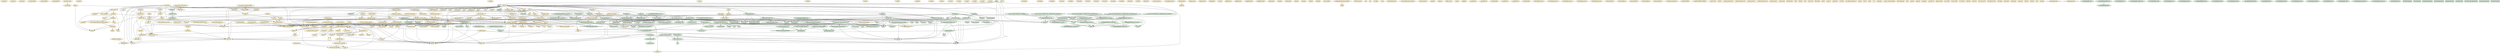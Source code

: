 digraph {
"__bswap_16" [type=functions, language=source, fillcolor="#FFF2CC", style=filled, shape=ellipse];
"__bswap_32" [type=functions, language=source, fillcolor="#FFF2CC", style=filled, shape=ellipse];
"__bswap_64" [type=functions, language=source, fillcolor="#FFF2CC", style=filled, shape=ellipse];
"__uint16_identity" [type=functions, language=source, fillcolor="#FFF2CC", style=filled, shape=ellipse];
"__uint32_identity" [type=functions, language=source, fillcolor="#FFF2CC", style=filled, shape=ellipse];
"__uint64_identity" [type=functions, language=source, fillcolor="#FFF2CC", style=filled, shape=ellipse];
"__gl_setmode" [type=functions, language=source, fillcolor="#FFF2CC", style=filled, shape=ellipse];
"set_binary_mode" [type=functions, language=source, fillcolor="#FFF2CC", style=filled, shape=ellipse];
"c_isalnum" [type=functions, language=source, fillcolor="#FFF2CC", style=filled, shape=ellipse];
"c_isalpha" [type=functions, language=source, fillcolor="#FFF2CC", style=filled, shape=ellipse];
"c_isascii" [type=functions, language=source, fillcolor="#FFF2CC", style=filled, shape=ellipse];
"c_isblank" [type=functions, language=source, fillcolor="#FFF2CC", style=filled, shape=ellipse];
"c_iscntrl" [type=functions, language=source, fillcolor="#FFF2CC", style=filled, shape=ellipse];
"c_isdigit" [type=functions, language=source, fillcolor="#FFF2CC", style=filled, shape=ellipse];
"c_isgraph" [type=functions, language=source, fillcolor="#FFF2CC", style=filled, shape=ellipse];
"c_islower" [type=functions, language=source, fillcolor="#FFF2CC", style=filled, shape=ellipse];
"c_isprint" [type=functions, language=source, fillcolor="#FFF2CC", style=filled, shape=ellipse];
"c_ispunct" [type=functions, language=source, fillcolor="#FFF2CC", style=filled, shape=ellipse];
"c_isspace" [type=functions, language=source, fillcolor="#FFF2CC", style=filled, shape=ellipse];
"c_isupper" [type=functions, language=source, fillcolor="#FFF2CC", style=filled, shape=ellipse];
"c_isxdigit" [type=functions, language=source, fillcolor="#FFF2CC", style=filled, shape=ellipse];
"c_toupper" [type=functions, language=source, fillcolor="#FFF2CC", style=filled, shape=ellipse];
"c_tolower" [type=functions, language=source, fillcolor="#FFF2CC", style=filled, shape=ellipse];
"mbszero" [type=functions, language=source, fillcolor="#FFF2CC", style=filled, shape=ellipse];
"btoc32" [type=functions, language=source, fillcolor="#FFF2CC", style=filled, shape=ellipse];
"c32isalnum" [type=functions, language=source, fillcolor="#FFF2CC", style=filled, shape=ellipse];
"c32isalpha" [type=functions, language=source, fillcolor="#FFF2CC", style=filled, shape=ellipse];
"c32isblank" [type=functions, language=source, fillcolor="#FFF2CC", style=filled, shape=ellipse];
"c32iscntrl" [type=functions, language=source, fillcolor="#FFF2CC", style=filled, shape=ellipse];
"c32isdigit" [type=functions, language=source, fillcolor="#FFF2CC", style=filled, shape=ellipse];
"c32isgraph" [type=functions, language=source, fillcolor="#FFF2CC", style=filled, shape=ellipse];
"c32islower" [type=functions, language=source, fillcolor="#FFF2CC", style=filled, shape=ellipse];
"c32ispunct" [type=functions, language=source, fillcolor="#FFF2CC", style=filled, shape=ellipse];
"c32isspace" [type=functions, language=source, fillcolor="#FFF2CC", style=filled, shape=ellipse];
"c32isupper" [type=functions, language=source, fillcolor="#FFF2CC", style=filled, shape=ellipse];
"c32isxdigit" [type=functions, language=source, fillcolor="#FFF2CC", style=filled, shape=ellipse];
"c32tolower" [type=functions, language=source, fillcolor="#FFF2CC", style=filled, shape=ellipse];
"c32width" [type=functions, language=source, fillcolor="#FFF2CC", style=filled, shape=ellipse];
"mbsrtoc32s" [type=functions, language=source, fillcolor="#FFF2CC", style=filled, shape=ellipse];
"c32_get_type_test" [type=functions, language=source, fillcolor="#FFF2CC", style=filled, shape=ellipse];
"c32_apply_type_test" [type=functions, language=source, fillcolor="#FFF2CC", style=filled, shape=ellipse];
"c32isprint" [type=functions, language=source, fillcolor="#FFF2CC", style=filled, shape=ellipse];
"initialize_exit_failure" [type=functions, language=source, fillcolor="#FFF2CC", style=filled, shape=ellipse];
"make_timespec" [type=functions, language=source, fillcolor="#FFF2CC", style=filled, shape=ellipse];
"timespec_cmp" [type=functions, language=source, fillcolor="#FFF2CC", style=filled, shape=ellipse];
"timespec_sign" [type=functions, language=source, fillcolor="#FFF2CC", style=filled, shape=ellipse];
"timespectod" [type=functions, language=source, fillcolor="#FFF2CC", style=filled, shape=ellipse];
"to_uchar" [type=functions, language=source, fillcolor="#FFF2CC", style=filled, shape=ellipse];
"pgettext_aux" [type=functions, language=source, fillcolor="#FFF2CC", style=filled, shape=ellipse];
"npgettext_aux" [type=functions, language=source, fillcolor="#FFF2CC", style=filled, shape=ellipse];
"dcpgettext_expr" [type=functions, language=source, fillcolor="#FFF2CC", style=filled, shape=ellipse];
"dcnpgettext_expr" [type=functions, language=source, fillcolor="#FFF2CC", style=filled, shape=ellipse];
"select_plural" [type=functions, language=source, fillcolor="#FFF2CC", style=filled, shape=ellipse];
"xnrealloc" [type=functions, language=source, fillcolor="#FFF2CC", style=filled, shape=ellipse];
"psame_inode" [type=functions, language=source, fillcolor="#FFF2CC", style=filled, shape=ellipse];
"chownat" [type=functions, language=source, fillcolor="#FFF2CC", style=filled, shape=ellipse];
"lchownat" [type=functions, language=source, fillcolor="#FFF2CC", style=filled, shape=ellipse];
"chmodat" [type=functions, language=source, fillcolor="#FFF2CC", style=filled, shape=ellipse];
"lchmodat" [type=functions, language=source, fillcolor="#FFF2CC", style=filled, shape=ellipse];
"dot_or_dotdot" [type=functions, language=source, fillcolor="#FFF2CC", style=filled, shape=ellipse];
"readdir_ignoring_dot_and_dotdot" [type=functions, language=source, fillcolor="#FFF2CC", style=filled, shape=ellipse];
"directory_status" [type=functions, language=source, fillcolor="#FFF2CC", style=filled, shape=ellipse];
"gcd" [type=functions, language=source, fillcolor="#FFF2CC", style=filled, shape=ellipse];
"lcm" [type=functions, language=source, fillcolor="#FFF2CC", style=filled, shape=ellipse];
"ptr_align" [type=functions, language=source, fillcolor="#FFF2CC", style=filled, shape=ellipse];
"is_nul" [type=functions, language=source, fillcolor="#FFF2CC", style=filled, shape=ellipse];
"emit_stdin_note" [type=functions, language=source, fillcolor="#FFF2CC", style=filled, shape=ellipse];
"emit_mandatory_arg_note" [type=functions, language=source, fillcolor="#FFF2CC", style=filled, shape=ellipse];
"emit_size_note" [type=functions, language=source, fillcolor="#FFF2CC", style=filled, shape=ellipse];
"emit_blocksize_note" [type=functions, language=source, fillcolor="#FFF2CC", style=filled, shape=ellipse];
"emit_update_parameters_note" [type=functions, language=source, fillcolor="#FFF2CC", style=filled, shape=ellipse];
"emit_backup_suffix_note" [type=functions, language=source, fillcolor="#FFF2CC", style=filled, shape=ellipse];
"emit_symlink_recurse_options" [type=functions, language=source, fillcolor="#FFF2CC", style=filled, shape=ellipse];
"emit_exec_status" [type=functions, language=source, fillcolor="#FFF2CC", style=filled, shape=ellipse];
"emit_ancillary_info" [type=functions, language=source, fillcolor="#FFF2CC", style=filled, shape=ellipse];
"timetostr" [type=functions, language=source, fillcolor="#FFF2CC", style=filled, shape=ellipse];
"bad_cast" [type=functions, language=source, fillcolor="#FFF2CC", style=filled, shape=ellipse];
"usable_st_size" [type=functions, language=source, fillcolor="#FFF2CC", style=filled, shape=ellipse];
"write_error" [type=functions, language=source, fillcolor="#FFF2CC", style=filled, shape=ellipse];
"stzncpy" [type=functions, language=source, fillcolor="#FFF2CC", style=filled, shape=ellipse];
"alignfree" [type=functions, language=target, fillcolor="#D5E8D4", style=filled, shape=ellipse];
"alignalloc" [type=functions, language=source, fillcolor="#FFF2CC", style=filled, shape=ellipse];
"__gl_stdbit_clz" [type=functions, language=source, fillcolor="#FFF2CC", style=filled, shape=ellipse];
"__gl_stdbit_clzl" [type=functions, language=source, fillcolor="#FFF2CC", style=filled, shape=ellipse];
"__gl_stdbit_clzll" [type=functions, language=source, fillcolor="#FFF2CC", style=filled, shape=ellipse];
"__gl_stdbit_ctz" [type=functions, language=source, fillcolor="#FFF2CC", style=filled, shape=ellipse];
"__gl_stdbit_ctzl" [type=functions, language=source, fillcolor="#FFF2CC", style=filled, shape=ellipse];
"__gl_stdbit_ctzll" [type=functions, language=source, fillcolor="#FFF2CC", style=filled, shape=ellipse];
"stdc_leading_zeros_ui" [type=functions, language=source, fillcolor="#FFF2CC", style=filled, shape=ellipse];
"stdc_leading_zeros_uc" [type=functions, language=source, fillcolor="#FFF2CC", style=filled, shape=ellipse];
"stdc_leading_zeros_us" [type=functions, language=source, fillcolor="#FFF2CC", style=filled, shape=ellipse];
"stdc_leading_zeros_ul" [type=functions, language=source, fillcolor="#FFF2CC", style=filled, shape=ellipse];
"stdc_leading_zeros_ull" [type=functions, language=source, fillcolor="#FFF2CC", style=filled, shape=ellipse];
"stdc_bit_width_uc" [type=functions, language=source, fillcolor="#FFF2CC", style=filled, shape=ellipse];
"stdc_bit_width_us" [type=functions, language=source, fillcolor="#FFF2CC", style=filled, shape=ellipse];
"stdc_bit_width_ui" [type=functions, language=source, fillcolor="#FFF2CC", style=filled, shape=ellipse];
"stdc_bit_width_ul" [type=functions, language=source, fillcolor="#FFF2CC", style=filled, shape=ellipse];
"stdc_bit_width_ull" [type=functions, language=source, fillcolor="#FFF2CC", style=filled, shape=ellipse];
"xset_binary_mode_error" [type=functions, language=source, fillcolor="#FFF2CC", style=filled, shape=ellipse];
"xset_binary_mode" [type=functions, language=source, fillcolor="#FFF2CC", style=filled, shape=ellipse];
"usage" [type=functions, language=source, fillcolor="#FFF2CC", style=filled, shape=ellipse];
"next_line_num" [type=functions, language=source, fillcolor="#FFF2CC", style=filled, shape=ellipse];
"cat" [type=functions, language=source, fillcolor="#FFF2CC", style=filled, shape=ellipse];
"main_0" [type=functions, language=source, fillcolor="#FFF2CC", style=filled, shape=ellipse];
"close_stream" [type=functions, language=source, fillcolor="#FFF2CC", style=filled, shape=ellipse];
"close_stdout_set_file_name" [type=functions, language=source, fillcolor="#FFF2CC", style=filled, shape=ellipse];
"close_stdout_set_ignore_EPIPE" [type=functions, language=source, fillcolor="#FFF2CC", style=filled, shape=ellipse];
"close_stdout" [type=functions, language=source, fillcolor="#FFF2CC", style=filled, shape=ellipse];
"fadvise" [type=functions, language=source, fillcolor="#FFF2CC", style=filled, shape=ellipse];
"rpl_fclose" [type=functions, language=source, fillcolor="#FFF2CC", style=filled, shape=ellipse];
"rpl_fcntl_DUPFD" [type=functions, language=source, fillcolor="#FFF2CC", style=filled, shape=ellipse];
"rpl_fcntl_DUPFD_CLOEXEC" [type=functions, language=source, fillcolor="#FFF2CC", style=filled, shape=ellipse];
"clear_ungetc_buffer_preserving_position" [type=functions, language=source, fillcolor="#FFF2CC", style=filled, shape=ellipse];
"rpl_fflush" [type=functions, language=source, fillcolor="#FFF2CC", style=filled, shape=ellipse];
"rpl_fseeko" [type=functions, language=source, fillcolor="#FFF2CC", style=filled, shape=ellipse];
"hard_locale" [type=functions, language=source, fillcolor="#FFF2CC", style=filled, shape=ellipse];
"_gl_alloc_nomem" [type=functions, language=source, fillcolor="#FFF2CC", style=filled, shape=ellipse];
"imalloc" [type=functions, language=source, fillcolor="#FFF2CC", style=filled, shape=ellipse];
"irealloc" [type=functions, language=source, fillcolor="#FFF2CC", style=filled, shape=ellipse];
"icalloc" [type=functions, language=source, fillcolor="#FFF2CC", style=filled, shape=ellipse];
"ireallocarray" [type=functions, language=source, fillcolor="#FFF2CC", style=filled, shape=ellipse];
"rpl_mbrtoc32" [type=functions, language=source, fillcolor="#FFF2CC", style=filled, shape=ellipse];
"clone_quoting_options" [type=functions, language=source, fillcolor="#FFF2CC", style=filled, shape=ellipse];
"get_quoting_style" [type=functions, language=source, fillcolor="#FFF2CC", style=filled, shape=ellipse];
"set_quoting_style" [type=functions, language=source, fillcolor="#FFF2CC", style=filled, shape=ellipse];
"set_quoting_flags" [type=functions, language=source, fillcolor="#FFF2CC", style=filled, shape=ellipse];
"set_custom_quoting" [type=functions, language=source, fillcolor="#FFF2CC", style=filled, shape=ellipse];
"gettext_quote" [type=functions, language=source, fillcolor="#FFF2CC", style=filled, shape=ellipse];
"quotearg_buffer_restyled" [type=functions, language=source, fillcolor="#FFF2CC", style=filled, shape=ellipse];
"quotearg_buffer" [type=functions, language=source, fillcolor="#FFF2CC", style=filled, shape=ellipse];
"quotearg_alloc" [type=functions, language=source, fillcolor="#FFF2CC", style=filled, shape=ellipse];
"quotearg_alloc_mem" [type=functions, language=source, fillcolor="#FFF2CC", style=filled, shape=ellipse];
"quotearg_free" [type=functions, language=source, fillcolor="#FFF2CC", style=filled, shape=ellipse];
"quotearg_n_options" [type=functions, language=source, fillcolor="#FFF2CC", style=filled, shape=ellipse];
"quotearg_n" [type=functions, language=source, fillcolor="#FFF2CC", style=filled, shape=ellipse];
"quotearg_n_mem" [type=functions, language=source, fillcolor="#FFF2CC", style=filled, shape=ellipse];
"quotearg" [type=functions, language=source, fillcolor="#FFF2CC", style=filled, shape=ellipse];
"quotearg_mem" [type=functions, language=source, fillcolor="#FFF2CC", style=filled, shape=ellipse];
"quotearg_n_style" [type=functions, language=source, fillcolor="#FFF2CC", style=filled, shape=ellipse];
"quotearg_n_style_mem" [type=functions, language=source, fillcolor="#FFF2CC", style=filled, shape=ellipse];
"quotearg_style" [type=functions, language=source, fillcolor="#FFF2CC", style=filled, shape=ellipse];
"quotearg_style_mem" [type=functions, language=source, fillcolor="#FFF2CC", style=filled, shape=ellipse];
"quotearg_char_mem" [type=functions, language=source, fillcolor="#FFF2CC", style=filled, shape=ellipse];
"quotearg_char" [type=functions, language=source, fillcolor="#FFF2CC", style=filled, shape=ellipse];
"quotearg_colon" [type=functions, language=source, fillcolor="#FFF2CC", style=filled, shape=ellipse];
"quotearg_colon_mem" [type=functions, language=source, fillcolor="#FFF2CC", style=filled, shape=ellipse];
"quotearg_n_custom" [type=functions, language=source, fillcolor="#FFF2CC", style=filled, shape=ellipse];
"quotearg_n_custom_mem" [type=functions, language=source, fillcolor="#FFF2CC", style=filled, shape=ellipse];
"quotearg_custom" [type=functions, language=source, fillcolor="#FFF2CC", style=filled, shape=ellipse];
"quotearg_custom_mem" [type=functions, language=source, fillcolor="#FFF2CC", style=filled, shape=ellipse];
"quote_n_mem" [type=functions, language=source, fillcolor="#FFF2CC", style=filled, shape=ellipse];
"quote_mem" [type=functions, language=source, fillcolor="#FFF2CC", style=filled, shape=ellipse];
"quote_n" [type=functions, language=source, fillcolor="#FFF2CC", style=filled, shape=ellipse];
"quote" [type=functions, language=source, fillcolor="#FFF2CC", style=filled, shape=ellipse];
"setlocale_null_unlocked" [type=functions, language=source, fillcolor="#FFF2CC", style=filled, shape=ellipse];
"setlocale_null_r_unlocked" [type=functions, language=source, fillcolor="#FFF2CC", style=filled, shape=ellipse];
"setlocale_null_r" [type=functions, language=source, fillcolor="#FFF2CC", style=filled, shape=ellipse];
"setlocale_null" [type=functions, language=source, fillcolor="#FFF2CC", style=filled, shape=ellipse];
"version_etc_arn" [type=functions, language=source, fillcolor="#FFF2CC", style=filled, shape=ellipse];
"version_etc_ar" [type=functions, language=source, fillcolor="#FFF2CC", style=filled, shape=ellipse];
"version_etc_va" [type=functions, language=source, fillcolor="#FFF2CC", style=filled, shape=ellipse];
"emit_bug_reporting_address" [type=functions, language=source, fillcolor="#FFF2CC", style=filled, shape=ellipse];
"xalloc_die" [type=functions, language=source, fillcolor="#FFF2CC", style=filled, shape=ellipse];
"check_nonnull" [type=functions, language=source, fillcolor="#FFF2CC", style=filled, shape=ellipse];
"xmalloc" [type=functions, language=source, fillcolor="#FFF2CC", style=filled, shape=ellipse];
"ximalloc" [type=functions, language=source, fillcolor="#FFF2CC", style=filled, shape=ellipse];
"xcharalloc" [type=functions, language=source, fillcolor="#FFF2CC", style=filled, shape=ellipse];
"xrealloc" [type=functions, language=source, fillcolor="#FFF2CC", style=filled, shape=ellipse];
"xirealloc" [type=functions, language=source, fillcolor="#FFF2CC", style=filled, shape=ellipse];
"xreallocarray" [type=functions, language=source, fillcolor="#FFF2CC", style=filled, shape=ellipse];
"xireallocarray" [type=functions, language=source, fillcolor="#FFF2CC", style=filled, shape=ellipse];
"xnmalloc" [type=functions, language=source, fillcolor="#FFF2CC", style=filled, shape=ellipse];
"xinmalloc" [type=functions, language=source, fillcolor="#FFF2CC", style=filled, shape=ellipse];
"x2realloc" [type=functions, language=source, fillcolor="#FFF2CC", style=filled, shape=ellipse];
"x2nrealloc" [type=functions, language=source, fillcolor="#FFF2CC", style=filled, shape=ellipse];
"xpalloc" [type=functions, language=source, fillcolor="#FFF2CC", style=filled, shape=ellipse];
"xzalloc" [type=functions, language=source, fillcolor="#FFF2CC", style=filled, shape=ellipse];
"xizalloc" [type=functions, language=source, fillcolor="#FFF2CC", style=filled, shape=ellipse];
"xcalloc" [type=functions, language=source, fillcolor="#FFF2CC", style=filled, shape=ellipse];
"xicalloc" [type=functions, language=source, fillcolor="#FFF2CC", style=filled, shape=ellipse];
"xmemdup" [type=functions, language=source, fillcolor="#FFF2CC", style=filled, shape=ellipse];
"ximemdup" [type=functions, language=source, fillcolor="#FFF2CC", style=filled, shape=ellipse];
"ximemdup0" [type=functions, language=source, fillcolor="#FFF2CC", style=filled, shape=ellipse];
"xstrdup" [type=functions, language=source, fillcolor="#FFF2CC", style=filled, shape=ellipse];
"" [type=structs, language=source, fillcolor="#FFF2CC", style=filled, shape=box];
"__locale_struct" [type=structs, language=source, fillcolor="#FFF2CC", style=filled, shape=box];
"timeval" [type=structs, language=source, fillcolor="#FFF2CC", style=filled, shape=box];
"timespec" [type=structs, language=source, fillcolor="#FFF2CC", style=filled, shape=box];
"__pthread_internal_list" [type=structs, language=source, fillcolor="#FFF2CC", style=filled, shape=box];
"__pthread_internal_slist" [type=structs, language=source, fillcolor="#FFF2CC", style=filled, shape=box];
"__pthread_mutex_s" [type=structs, language=source, fillcolor="#FFF2CC", style=filled, shape=box];
"__pthread_rwlock_arch_t" [type=structs, language=source, fillcolor="#FFF2CC", style=filled, shape=box];
"__pthread_cond_s" [type=structs, language=source, fillcolor="#FFF2CC", style=filled, shape=box];
"random_data" [type=structs, language=source, fillcolor="#FFF2CC", style=filled, shape=box];
"drand48_data" [type=structs, language=source, fillcolor="#FFF2CC", style=filled, shape=box];
"flock" [type=structs, language=source, fillcolor="#FFF2CC", style=filled, shape=box];
"flock64" [type=structs, language=source, fillcolor="#FFF2CC", style=filled, shape=box];
"iovec" [type=structs, language=source, fillcolor="#FFF2CC", style=filled, shape=box];
"f_owner_ex" [type=structs, language=source, fillcolor="#FFF2CC", style=filled, shape=box];
"file_handle" [type=structs, language=source, fillcolor="#FFF2CC", style=filled, shape=box];
"stat" [type=structs, language=source, fillcolor="#FFF2CC", style=filled, shape=box];
"stat64" [type=structs, language=source, fillcolor="#FFF2CC", style=filled, shape=box];
"_G_fpos_t" [type=structs, language=source, fillcolor="#FFF2CC", style=filled, shape=box];
"_G_fpos64_t" [type=structs, language=source, fillcolor="#FFF2CC", style=filled, shape=box];
"_IO_FILE" [type=structs, language=source, fillcolor="#FFF2CC", style=filled, shape=box];
"_IO_cookie_io_functions_t" [type=structs, language=source, fillcolor="#FFF2CC", style=filled, shape=box];
"option" [type=structs, language=source, fillcolor="#FFF2CC", style=filled, shape=box];
"winsize" [type=structs, language=source, fillcolor="#FFF2CC", style=filled, shape=box];
"termio" [type=structs, language=source, fillcolor="#FFF2CC", style=filled, shape=box];
"timex" [type=structs, language=source, fillcolor="#FFF2CC", style=filled, shape=box];
"tm" [type=structs, language=source, fillcolor="#FFF2CC", style=filled, shape=box];
"itimerspec" [type=structs, language=source, fillcolor="#FFF2CC", style=filled, shape=box];
"__time_t_must_be_integral" [type=structs, language=source, fillcolor="#FFF2CC", style=filled, shape=box];
"statx_timestamp" [type=structs, language=source, fillcolor="#FFF2CC", style=filled, shape=box];
"statx" [type=structs, language=source, fillcolor="#FFF2CC", style=filled, shape=box];
"sigevent" [type=structs, language=source, fillcolor="#FFF2CC", style=filled, shape=box];
"sigaction" [type=structs, language=source, fillcolor="#FFF2CC", style=filled, shape=box];
"sigcontext" [type=structs, language=source, fillcolor="#FFF2CC", style=filled, shape=box];
"_aarch64_ctx" [type=structs, language=source, fillcolor="#FFF2CC", style=filled, shape=box];
"fpsimd_context" [type=structs, language=source, fillcolor="#FFF2CC", style=filled, shape=box];
"esr_context" [type=structs, language=source, fillcolor="#FFF2CC", style=filled, shape=box];
"extra_context" [type=structs, language=source, fillcolor="#FFF2CC", style=filled, shape=box];
"sve_context" [type=structs, language=source, fillcolor="#FFF2CC", style=filled, shape=box];
"timezone" [type=structs, language=source, fillcolor="#FFF2CC", style=filled, shape=box];
"itimerval" [type=structs, language=source, fillcolor="#FFF2CC", style=filled, shape=box];
"user_regs_struct" [type=structs, language=source, fillcolor="#FFF2CC", style=filled, shape=box];
"user_fpsimd_struct" [type=structs, language=source, fillcolor="#FFF2CC", style=filled, shape=box];
"elf_siginfo" [type=structs, language=source, fillcolor="#FFF2CC", style=filled, shape=box];
"elf_prstatus" [type=structs, language=source, fillcolor="#FFF2CC", style=filled, shape=box];
"elf_prpsinfo" [type=structs, language=source, fillcolor="#FFF2CC", style=filled, shape=box];
"ucontext_t" [type=structs, language=source, fillcolor="#FFF2CC", style=filled, shape=box];
"sigstack" [type=structs, language=source, fillcolor="#FFF2CC", style=filled, shape=box];
"dirent" [type=structs, language=source, fillcolor="#FFF2CC", style=filled, shape=box];
"dirent64" [type=structs, language=source, fillcolor="#FFF2CC", style=filled, shape=box];
"lconv" [type=structs, language=source, fillcolor="#FFF2CC", style=filled, shape=box];
"infomap" [type=structs, language=source, fillcolor="#FFF2CC", style=filled, shape=box];
"utsname" [type=structs, language=source, fillcolor="#FFF2CC", style=filled, shape=box];
"quoting_options" [type=structs, language=source, fillcolor="#FFF2CC", style=filled, shape=box];
"slotvec" [type=globals, language=source, fillcolor="#FFF2CC", style=filled, shape=diamond];
"infile" [type=globals, language=source, fillcolor="#FFF2CC", style=filled, shape=diamond];
"input_desc" [type=globals, language=source, fillcolor="#FFF2CC", style=filled, shape=diamond];
"line_buf" [type=globals, language=source, fillcolor="#FFF2CC", style=filled, shape=diamond];
"line_num_print" [type=globals, language=source, fillcolor="#FFF2CC", style=filled, shape=diamond];
"line_num_start" [type=globals, language=source, fillcolor="#FFF2CC", style=filled, shape=diamond];
"line_num_end" [type=globals, language=source, fillcolor="#FFF2CC", style=filled, shape=diamond];
"newlines2" [type=globals, language=source, fillcolor="#FFF2CC", style=filled, shape=diamond];
"pending_cr" [type=globals, language=source, fillcolor="#FFF2CC", style=filled, shape=diamond];
"file_name" [type=globals, language=source, fillcolor="#FFF2CC", style=filled, shape=diamond];
"ignore_EPIPE" [type=globals, language=source, fillcolor="#FFF2CC", style=filled, shape=diamond];
"exit_failure" [type=globals, language=source, fillcolor="#FFF2CC", style=filled, shape=diamond];
"internal_state" [type=globals, language=source, fillcolor="#FFF2CC", style=filled, shape=diamond];
"program_name" [type=globals, language=source, fillcolor="#FFF2CC", style=filled, shape=diamond];
"quoting_style_args" [type=globals, language=source, fillcolor="#FFF2CC", style=filled, shape=diamond];
"quoting_style_vals" [type=globals, language=source, fillcolor="#FFF2CC", style=filled, shape=diamond];
"default_quoting_options" [type=globals, language=source, fillcolor="#FFF2CC", style=filled, shape=diamond];
"slot0" [type=globals, language=source, fillcolor="#FFF2CC", style=filled, shape=diamond];
"nslots" [type=globals, language=source, fillcolor="#FFF2CC", style=filled, shape=diamond];
"slotvec0" [type=globals, language=source, fillcolor="#FFF2CC", style=filled, shape=diamond];
"quote_quoting_options" [type=globals, language=source, fillcolor="#FFF2CC", style=filled, shape=diamond];
"version_etc_copyright" [type=globals, language=source, fillcolor="#FFF2CC", style=filled, shape=diamond];
"Version" [type=globals, language=source, fillcolor="#FFF2CC", style=filled, shape=diamond];
"rpl_fcntl_rust" [type=functions, language=target, fillcolor="#D5E8D4", style=filled, shape=ellipse];
"quoting_options_from_style_rust" [type=functions, language=target, fillcolor="#D5E8D4", style=filled, shape=ellipse];
"InputDescWrapper::new" [type=functions, language=target, fillcolor="#D5E8D4", style=filled, shape=ellipse];
"io_blksize_rust" [type=functions, language=target, fillcolor="#D5E8D4", style=filled, shape=ellipse];
"CustomMetadata::rdev" [type=functions, language=target, fillcolor="#D5E8D4", style=filled, shape=ellipse];
"alignalloc_rust" [type=functions, language=target, fillcolor="#D5E8D4", style=filled, shape=ellipse];
"copy_cat" [type=functions, language=target, fillcolor="#D5E8D4", style=filled, shape=ellipse];
"rpl_copy_file_range_rust" [type=functions, language=target, fillcolor="#D5E8D4", style=filled, shape=ellipse];
"set_program_name" [type=functions, language=target, fillcolor="#D5E8D4", style=filled, shape=ellipse];
"set_char_quoting" [type=functions, language=target, fillcolor="#D5E8D4", style=filled, shape=ellipse];
"InputDescWrapper::get" [type=functions, language=target, fillcolor="#D5E8D4", style=filled, shape=ellipse];
"copy_cat_rust" [type=functions, language=target, fillcolor="#D5E8D4", style=filled, shape=ellipse];
"__BindgenOpaqueArray::default" [type=functions, language=target, fillcolor="#D5E8D4", style=filled, shape=ellipse];
"__BindgenBitfieldUnit::extract_bit" [type=functions, language=target, fillcolor="#D5E8D4", style=filled, shape=ellipse];
"__IncompleteArrayField::new" [type=functions, language=target, fillcolor="#D5E8D4", style=filled, shape=ellipse];
"set_char_quoting_rust" [type=functions, language=target, fillcolor="#D5E8D4", style=filled, shape=ellipse];
"ProgramNameWrapper::new" [type=functions, language=target, fillcolor="#D5E8D4", style=filled, shape=ellipse];
"quotearg_n_style_colon" [type=functions, language=target, fillcolor="#D5E8D4", style=filled, shape=ellipse];
"__IncompleteArrayField::as_slice" [type=functions, language=target, fillcolor="#D5E8D4", style=filled, shape=ellipse];
"__IncompleteArrayField::as_mut_slice" [type=functions, language=target, fillcolor="#D5E8D4", style=filled, shape=ellipse];
"c_strcasecmp_rust" [type=functions, language=target, fillcolor="#D5E8D4", style=filled, shape=ellipse];
"__BindgenBitfieldUnit::set" [type=functions, language=target, fillcolor="#D5E8D4", style=filled, shape=ellipse];
"CustomMetadata::ino" [type=functions, language=target, fillcolor="#D5E8D4", style=filled, shape=ellipse];
"__IncompleteArrayField::as_ptr" [type=functions, language=target, fillcolor="#D5E8D4", style=filled, shape=ellipse];
"safe_read" [type=functions, language=target, fillcolor="#D5E8D4", style=filled, shape=ellipse];
"fdadvise" [type=functions, language=target, fillcolor="#D5E8D4", style=filled, shape=ellipse];
"simple_cat_rust" [type=functions, language=target, fillcolor="#D5E8D4", style=filled, shape=ellipse];
"__BindgenBitfieldUnit::raw_set" [type=functions, language=target, fillcolor="#D5E8D4", style=filled, shape=ellipse];
"__BindgenBitfieldUnit::raw_set_bit" [type=functions, language=target, fillcolor="#D5E8D4", style=filled, shape=ellipse];
"quoting_options_from_style" [type=functions, language=target, fillcolor="#D5E8D4", style=filled, shape=ellipse];
"update_from_quoting_options" [type=functions, language=target, fillcolor="#D5E8D4", style=filled, shape=ellipse];
"c_strcasecmp" [type=functions, language=target, fillcolor="#D5E8D4", style=filled, shape=ellipse];
"version_etc_rust" [type=functions, language=target, fillcolor="#D5E8D4", style=filled, shape=ellipse];
"CustomMetadata::mtime_nsec" [type=functions, language=target, fillcolor="#D5E8D4", style=filled, shape=ellipse];
"convert_to_quoting_options" [type=functions, language=target, fillcolor="#D5E8D4", style=filled, shape=ellipse];
"CustomMetadata::mode" [type=functions, language=target, fillcolor="#D5E8D4", style=filled, shape=ellipse];
"write_pending_rust" [type=functions, language=target, fillcolor="#D5E8D4", style=filled, shape=ellipse];
"__time_t_must_be_integral::new_bitfield_1" [type=functions, language=target, fillcolor="#D5E8D4", style=filled, shape=ellipse];
"__BindgenBitfieldUnit::change_bit" [type=functions, language=target, fillcolor="#D5E8D4", style=filled, shape=ellipse];
"__BindgenBitfieldUnit::get_bit" [type=functions, language=target, fillcolor="#D5E8D4", style=filled, shape=ellipse];
"__time_t_must_be_integral::__floating_time_t_unsupported_raw" [type=functions, language=target, fillcolor="#D5E8D4", style=filled, shape=ellipse];
"__BindgenBitfieldUnit::set_bit" [type=functions, language=target, fillcolor="#D5E8D4", style=filled, shape=ellipse];
"simple_cat" [type=functions, language=target, fillcolor="#D5E8D4", style=filled, shape=ellipse];
"write_pending" [type=functions, language=target, fillcolor="#D5E8D4", style=filled, shape=ellipse];
"safe_write_rust" [type=functions, language=target, fillcolor="#D5E8D4", style=filled, shape=ellipse];
"CustomMetadata::size" [type=functions, language=target, fillcolor="#D5E8D4", style=filled, shape=ellipse];
"rpl_fcntl" [type=functions, language=target, fillcolor="#D5E8D4", style=filled, shape=ellipse];
"proper_name_lite" [type=functions, language=target, fillcolor="#D5E8D4", style=filled, shape=ellipse];
"CustomMetadata::blocks" [type=functions, language=target, fillcolor="#D5E8D4", style=filled, shape=ellipse];
"xalignalloc_rust" [type=functions, language=target, fillcolor="#D5E8D4", style=filled, shape=ellipse];
"__BindgenBitfieldUnit::new" [type=functions, language=target, fillcolor="#D5E8D4", style=filled, shape=ellipse];
"QuotingOptions::new" [type=functions, language=target, fillcolor="#D5E8D4", style=filled, shape=ellipse];
"CustomMetadata::deref" [type=functions, language=target, fillcolor="#D5E8D4", style=filled, shape=ellipse];
"ProgramNameWrapper::get_global" [type=functions, language=target, fillcolor="#D5E8D4", style=filled, shape=ellipse];
"__BindgenBitfieldUnit::raw_get_bit" [type=functions, language=target, fillcolor="#D5E8D4", style=filled, shape=ellipse];
"version_etc" [type=functions, language=target, fillcolor="#D5E8D4", style=filled, shape=ellipse];
"__IncompleteArrayField::as_mut_ptr" [type=functions, language=target, fillcolor="#D5E8D4", style=filled, shape=ellipse];
"__BindgenBitfieldUnit::raw_get" [type=functions, language=target, fillcolor="#D5E8D4", style=filled, shape=ellipse];
"CustomMetadata::mtime" [type=functions, language=target, fillcolor="#D5E8D4", style=filled, shape=ellipse];
"proper_name_lite_rust" [type=functions, language=target, fillcolor="#D5E8D4", style=filled, shape=ellipse];
"__time_t_must_be_integral::set___floating_time_t_unsupported_raw" [type=functions, language=target, fillcolor="#D5E8D4", style=filled, shape=ellipse];
"quotearg_n_options_rust" [type=functions, language=target, fillcolor="#D5E8D4", style=filled, shape=ellipse];
"__IncompleteArrayField::fmt" [type=functions, language=target, fillcolor="#D5E8D4", style=filled, shape=ellipse];
"xalignalloc" [type=functions, language=target, fillcolor="#D5E8D4", style=filled, shape=ellipse];
"shell_escape_quoting_style" [type=functions, language=target, fillcolor="#D5E8D4", style=filled, shape=ellipse];
"quotearg_n_style_colon_rust" [type=functions, language=target, fillcolor="#D5E8D4", style=filled, shape=ellipse];
"fdadvise_rust" [type=functions, language=target, fillcolor="#D5E8D4", style=filled, shape=ellipse];
"locale_charset" [type=functions, language=target, fillcolor="#D5E8D4", style=filled, shape=ellipse];
"main" [type=functions, language=target, fillcolor="#D5E8D4", style=filled, shape=ellipse];
"full_write" [type=functions, language=target, fillcolor="#D5E8D4", style=filled, shape=ellipse];
"InfileWrapper::get" [type=functions, language=target, fillcolor="#D5E8D4", style=filled, shape=ellipse];
"InfileWrapper::new" [type=functions, language=target, fillcolor="#D5E8D4", style=filled, shape=ellipse];
"c_tolower_rust" [type=functions, language=target, fillcolor="#D5E8D4", style=filled, shape=ellipse];
"CustomMetadata::dev" [type=functions, language=target, fillcolor="#D5E8D4", style=filled, shape=ellipse];
"CustomMetadata::atime" [type=functions, language=target, fillcolor="#D5E8D4", style=filled, shape=ellipse];
"fpurge" [type=functions, language=target, fillcolor="#D5E8D4", style=filled, shape=ellipse];
"__time_t_must_be_integral::__floating_time_t_unsupported" [type=functions, language=target, fillcolor="#D5E8D4", style=filled, shape=ellipse];
"locale_charset_rust" [type=functions, language=target, fillcolor="#D5E8D4", style=filled, shape=ellipse];
"__BindgenBitfieldUnit::get" [type=functions, language=target, fillcolor="#D5E8D4", style=filled, shape=ellipse];
"CustomMetadata::ctime" [type=functions, language=target, fillcolor="#D5E8D4", style=filled, shape=ellipse];
"set_program_name_rust" [type=functions, language=target, fillcolor="#D5E8D4", style=filled, shape=ellipse];
"full_write_rust" [type=functions, language=target, fillcolor="#D5E8D4", style=filled, shape=ellipse];
"CustomMetadata::blksize" [type=functions, language=target, fillcolor="#D5E8D4", style=filled, shape=ellipse];
"ProgramNameWrapper::set" [type=functions, language=target, fillcolor="#D5E8D4", style=filled, shape=ellipse];
"io_blksize" [type=functions, language=target, fillcolor="#D5E8D4", style=filled, shape=ellipse];
"is_ENOTSUP_rust" [type=functions, language=target, fillcolor="#D5E8D4", style=filled, shape=ellipse];
"InfileWrapper::read_global" [type=functions, language=target, fillcolor="#D5E8D4", style=filled, shape=ellipse];
"CustomMetadata::gid" [type=functions, language=target, fillcolor="#D5E8D4", style=filled, shape=ellipse];
"CustomMetadata::nlink" [type=functions, language=target, fillcolor="#D5E8D4", style=filled, shape=ellipse];
"__time_t_must_be_integral::set___floating_time_t_unsupported" [type=functions, language=target, fillcolor="#D5E8D4", style=filled, shape=ellipse];
"CustomMetadata::atime_nsec" [type=functions, language=target, fillcolor="#D5E8D4", style=filled, shape=ellipse];
"safe_read_rust" [type=functions, language=target, fillcolor="#D5E8D4", style=filled, shape=ellipse];
"CustomMetadata::ctime_nsec" [type=functions, language=target, fillcolor="#D5E8D4", style=filled, shape=ellipse];
"CustomMetadata::uid" [type=functions, language=target, fillcolor="#D5E8D4", style=filled, shape=ellipse];
"ExitFailureWrapper" [type=structs, language=target, fillcolor="#D5E8D4", style=filled, shape=box];
"VersionWrapper" [type=structs, language=target, fillcolor="#D5E8D4", style=filled, shape=box];
"LineNumPrintWrapper" [type=structs, language=target, fillcolor="#D5E8D4", style=filled, shape=box];
"ProgramNameWrapper" [type=structs, language=target, fillcolor="#D5E8D4", style=filled, shape=box];
"InputDescWrapper" [type=structs, language=target, fillcolor="#D5E8D4", style=filled, shape=box];
"LineNumEndWrapper" [type=structs, language=target, fillcolor="#D5E8D4", style=filled, shape=box];
"QuotingOptions" [type=structs, language=target, fillcolor="#D5E8D4", style=filled, shape=box];
"PendingCrWrapper" [type=structs, language=target, fillcolor="#D5E8D4", style=filled, shape=box];
"InfileWrapper" [type=structs, language=target, fillcolor="#D5E8D4", style=filled, shape=box];
"LineBufWrapper" [type=structs, language=target, fillcolor="#D5E8D4", style=filled, shape=box];
"VersionEtcCopyrightWrapper" [type=structs, language=target, fillcolor="#D5E8D4", style=filled, shape=box];
"LineNumStartWrapper" [type=structs, language=target, fillcolor="#D5E8D4", style=filled, shape=box];
"Newlines2Wrapper" [type=structs, language=target, fillcolor="#D5E8D4", style=filled, shape=box];
"CustomMetadata" [type=structs, language=target, fillcolor="#D5E8D4", style=filled, shape=box];
"quoting_options_rust" [type=structs, language=target, fillcolor="#D5E8D4", style=filled, shape=box];
"DEFAULT_QUOTING_OPTIONS" [type=globals, language=target, fillcolor="#D5E8D4", style=filled, shape=diamond];
"SYS_BUFSIZE_MAX" [type=globals, language=target, fillcolor="#D5E8D4", style=filled, shape=diamond];
"OK" [type=globals, language=target, fillcolor="#D5E8D4", style=filled, shape=diamond];
"CUSTOM_QUOTING_STYLE" [type=globals, language=target, fillcolor="#D5E8D4", style=filled, shape=diamond];
"IO_BUFSIZE" [type=globals, language=target, fillcolor="#D5E8D4", style=filled, shape=diamond];
"iswprint" [type=functions, language=source, fillcolor="#FFF2CC", style=filled, shape=ellipse];
"gettext" [type=functions, language=source, fillcolor="#FFF2CC", style=filled, shape=ellipse];
"fputs_unlocked" [type=functions, language=source, fillcolor="#FFF2CC", style=filled, shape=ellipse];
"stdout" [type=globals, language=source, fillcolor="#FFF2CC", style=filled, shape=diamond];
"strcmp" [type=functions, language=source, fillcolor="#FFF2CC", style=filled, shape=ellipse];
"printf" [type=functions, language=source, fillcolor="#FFF2CC", style=filled, shape=ellipse];
"setlocale" [type=functions, language=source, fillcolor="#FFF2CC", style=filled, shape=ellipse];
"strncmp" [type=functions, language=source, fillcolor="#FFF2CC", style=filled, shape=ellipse];
"__errno_location" [type=functions, language=source, fillcolor="#FFF2CC", style=filled, shape=ellipse];
"fflush_unlocked" [type=functions, language=source, fillcolor="#FFF2CC", style=filled, shape=ellipse];
"clearerr_unlocked" [type=functions, language=source, fillcolor="#FFF2CC", style=filled, shape=ellipse];
"error" [type=functions, language=source, fillcolor="#FFF2CC", style=filled, shape=ellipse];
"fprintf" [type=functions, language=source, fillcolor="#FFF2CC", style=filled, shape=ellipse];
"exit" [type=functions, language=source, fillcolor="#FFF2CC", style=filled, shape=ellipse];
"stderr" [type=globals, language=source, fillcolor="#FFF2CC", style=filled, shape=diamond];
"ioctl" [type=functions, language=source, fillcolor="#FFF2CC", style=filled, shape=ellipse];
"stpcpy" [type=functions, language=source, fillcolor="#FFF2CC", style=filled, shape=ellipse];
"bindtextdomain" [type=functions, language=source, fillcolor="#FFF2CC", style=filled, shape=ellipse];
"textdomain" [type=functions, language=source, fillcolor="#FFF2CC", style=filled, shape=ellipse];
"atexit" [type=functions, language=source, fillcolor="#FFF2CC", style=filled, shape=ellipse];
"getopt_long" [type=functions, language=source, fillcolor="#FFF2CC", style=filled, shape=ellipse];
"fstat" [type=functions, language=source, fillcolor="#FFF2CC", style=filled, shape=ellipse];
"getpagesize" [type=functions, language=source, fillcolor="#FFF2CC", style=filled, shape=ellipse];
"open" [type=functions, language=source, fillcolor="#FFF2CC", style=filled, shape=ellipse];
"lseek" [type=functions, language=source, fillcolor="#FFF2CC", style=filled, shape=ellipse];
"close" [type=functions, language=source, fillcolor="#FFF2CC", style=filled, shape=ellipse];
"optind" [type=globals, language=source, fillcolor="#FFF2CC", style=filled, shape=diamond];
"__fpending" [type=functions, language=source, fillcolor="#FFF2CC", style=filled, shape=ellipse];
"ferror_unlocked" [type=functions, language=source, fillcolor="#FFF2CC", style=filled, shape=ellipse];
"_exit" [type=functions, language=source, fillcolor="#FFF2CC", style=filled, shape=ellipse];
"fileno" [type=functions, language=source, fillcolor="#FFF2CC", style=filled, shape=ellipse];
"fclose" [type=functions, language=source, fillcolor="#FFF2CC", style=filled, shape=ellipse];
"__freading" [type=functions, language=source, fillcolor="#FFF2CC", style=filled, shape=ellipse];
"fflush" [type=functions, language=source, fillcolor="#FFF2CC", style=filled, shape=ellipse];
"fseeko" [type=functions, language=source, fillcolor="#FFF2CC", style=filled, shape=ellipse];
"malloc" [type=functions, language=source, fillcolor="#FFF2CC", style=filled, shape=ellipse];
"realloc" [type=functions, language=source, fillcolor="#FFF2CC", style=filled, shape=ellipse];
"calloc" [type=functions, language=source, fillcolor="#FFF2CC", style=filled, shape=ellipse];
"reallocarray" [type=functions, language=source, fillcolor="#FFF2CC", style=filled, shape=ellipse];
"mbrtoc32" [type=functions, language=source, fillcolor="#FFF2CC", style=filled, shape=ellipse];
"mbsinit" [type=functions, language=source, fillcolor="#FFF2CC", style=filled, shape=ellipse];
"abort" [type=functions, language=source, fillcolor="#FFF2CC", style=filled, shape=ellipse];
"__ctype_get_mb_cur_max" [type=functions, language=source, fillcolor="#FFF2CC", style=filled, shape=ellipse];
"strlen" [type=functions, language=source, fillcolor="#FFF2CC", style=filled, shape=ellipse];
"memcmp" [type=functions, language=source, fillcolor="#FFF2CC", style=filled, shape=ellipse];
"__ctype_b_loc" [type=functions, language=source, fillcolor="#FFF2CC", style=filled, shape=ellipse];
"free" [type=functions, language=source, fillcolor="#FFF2CC", style=filled, shape=ellipse];
"last_os_error" [type=functions, language=target, fillcolor="#D5E8D4", style=filled, shape=ellipse];
"new_v1" [type=functions, language=target, fillcolor="#D5E8D4", style=filled, shape=ellipse];
"Err" [type=functions, language=target, fillcolor="#D5E8D4", style=filled, shape=ellipse];
"new" [type=functions, language=target, fillcolor="#D5E8D4", style=filled, shape=ellipse];
"fcntl" [type=functions, language=target, fillcolor="#D5E8D4", style=filled, shape=ellipse];
"Ok" [type=functions, language=target, fillcolor="#D5E8D4", style=filled, shape=ellipse];
"dup2" [type=functions, language=target, fillcolor="#D5E8D4", style=filled, shape=ellipse];
"must_use" [type=functions, language=target, fillcolor="#D5E8D4", style=filled, shape=ellipse];
"new_display" [type=functions, language=target, fillcolor="#D5E8D4", style=filled, shape=ellipse];
"format" [type=functions, language=target, fillcolor="#D5E8D4", style=filled, shape=ellipse];
"min" [type=functions, language=target, fillcolor="#D5E8D4", style=filled, shape=ellipse];
"Some" [type=functions, language=target, fillcolor="#D5E8D4", style=filled, shape=ellipse];
"alloc" [type=functions, language=target, fillcolor="#D5E8D4", style=filled, shape=ellipse];
"from_size_align" [type=functions, language=target, fillcolor="#D5E8D4", style=filled, shape=ellipse];
"copy_file_range" [type=functions, language=target, fillcolor="#D5E8D4", style=filled, shape=ellipse];
"zeroed" [type=functions, language=target, fillcolor="#D5E8D4", style=filled, shape=ellipse];
"uname" [type=functions, language=target, fillcolor="#D5E8D4", style=filled, shape=ellipse];
"null_mut" [type=functions, language=target, fillcolor="#D5E8D4", style=filled, shape=ellipse];
"from_ptr" [type=functions, language=target, fillcolor="#D5E8D4", style=filled, shape=ellipse];
"from_raw_os_error" [type=functions, language=target, fillcolor="#D5E8D4", style=filled, shape=ellipse];
"new_const" [type=functions, language=target, fillcolor="#D5E8D4", style=filled, shape=ellipse];
"_eprint" [type=functions, language=target, fillcolor="#D5E8D4", style=filled, shape=ellipse];
"default" [type=functions, language=target, fillcolor="#D5E8D4", style=filled, shape=ellipse];
"__IncompleteArrayField" [type=functions, language=target, fillcolor="#D5E8D4", style=filled, shape=ellipse];
"from_raw_parts" [type=functions, language=target, fillcolor="#D5E8D4", style=filled, shape=ellipse];
"from_raw_parts_mut" [type=functions, language=target, fillcolor="#D5E8D4", style=filled, shape=ellipse];
"panic" [type=functions, language=target, fillcolor="#D5E8D4", style=filled, shape=ellipse];
"into_iter" [type=functions, language=target, fillcolor="#D5E8D4", style=filled, shape=ellipse];
"next" [type=functions, language=target, fillcolor="#D5E8D4", style=filled, shape=ellipse];
"size_of" [type=functions, language=target, fillcolor="#D5E8D4", style=filled, shape=ellipse];
"branch" [type=functions, language=target, fillcolor="#D5E8D4", style=filled, shape=ellipse];
"from_residual" [type=functions, language=target, fillcolor="#D5E8D4", style=filled, shape=ellipse];
"transmute" [type=functions, language=target, fillcolor="#D5E8D4", style=filled, shape=ellipse];
"__BindgenBitfieldUnit" [type=structs, language=target, fillcolor="#D5E8D4", style=filled, shape=box];
"from_raw_fd" [type=functions, language=target, fillcolor="#D5E8D4", style=filled, shape=ellipse];
"null" [type=functions, language=target, fillcolor="#D5E8D4", style=filled, shape=ellipse];
"panic_fmt" [type=functions, language=target, fillcolor="#D5E8D4", style=filled, shape=ellipse];
"new_unchecked" [type=functions, language=target, fillcolor="#D5E8D4", style=filled, shape=ellipse];
"dup" [type=functions, language=target, fillcolor="#D5E8D4", style=filled, shape=ellipse];
"posix_fadvise" [type=functions, language=target, fillcolor="#D5E8D4", style=filled, shape=ellipse];
"args" [type=functions, language=target, fillcolor="#D5E8D4", style=filled, shape=ellipse];
"var" [type=functions, language=target, fillcolor="#D5E8D4", style=filled, shape=ellipse];
"program_invocation_short_name" [type=globals, language=target, fillcolor="#D5E8D4", style=filled, shape=diamond];
"program_invocation_name" [type=globals, language=target, fillcolor="#D5E8D4", style=filled, shape=diamond];
"metadata" [type=functions, language=target, fillcolor="#D5E8D4", style=filled, shape=ellipse];
"set_binary_mode" -> "__gl_setmode";
"mbszero" -> "";
"c32isprint" -> "iswprint";
"initialize_exit_failure" -> "exit_failure";
"make_timespec" -> "timespec";
"readdir_ignoring_dot_and_dotdot" -> "dirent";
"emit_stdin_note" -> "gettext";
"emit_stdin_note" -> "fputs_unlocked";
"emit_stdin_note" -> "stdout";
"emit_mandatory_arg_note" -> "stdout";
"emit_size_note" -> "stdout";
"emit_update_parameters_note" -> "stdout";
"emit_backup_suffix_note" -> "stdout";
"emit_ancillary_info" -> "strcmp";
"emit_ancillary_info" -> "gettext";
"emit_ancillary_info" -> "printf";
"emit_ancillary_info" -> "setlocale";
"emit_ancillary_info" -> "strncmp";
"emit_ancillary_info" -> "fputs_unlocked";
"emit_ancillary_info" -> "stdout";
"emit_ancillary_info" -> "infomap";
"write_error" -> "__errno_location";
"write_error" -> "fflush_unlocked";
"write_error" -> "fpurge";
"write_error" -> "clearerr_unlocked";
"write_error" -> "gettext";
"write_error" -> "error";
"write_error" -> "stdout";
"alignfree" -> "free";
"usage" -> "gettext";
"usage" -> "fprintf";
"usage" -> "printf";
"usage" -> "fputs_unlocked";
"usage" -> "emit_stdin_note";
"usage" -> "emit_ancillary_info";
"usage" -> "exit";
"usage" -> "stdout";
"usage" -> "program_name";
"usage" -> "stderr";
"next_line_num" -> "line_num_print";
"next_line_num" -> "line_buf";
"next_line_num" -> "line_num_start";
"next_line_num" -> "line_num_end";
"cat" -> "full_write";
"cat" -> "write_error";
"cat" -> "ioctl";
"cat" -> "__errno_location";
"cat" -> "gettext";
"cat" -> "quotearg_style";
"cat" -> "error";
"cat" -> "write_pending";
"cat" -> "safe_read";
"cat" -> "quotearg_n_style_colon";
"cat" -> "next_line_num";
"cat" -> "stpcpy";
"cat" -> "pending_cr";
"cat" -> "line_num_print";
"cat" -> "infile";
"cat" -> "input_desc";
"cat" -> "newlines2";
"main_0" -> "set_program_name";
"main_0" -> "setlocale";
"main_0" -> "bindtextdomain";
"main_0" -> "textdomain";
"main_0" -> "atexit";
"main_0" -> "getopt_long";
"main_0" -> "usage";
"main_0" -> "proper_name_lite";
"main_0" -> "version_etc";
"main_0" -> "exit";
"main_0" -> "fstat";
"main_0" -> "__errno_location";
"main_0" -> "gettext";
"main_0" -> "error";
"main_0" -> "io_blksize";
"main_0" -> "xset_binary_mode";
"main_0" -> "getpagesize";
"main_0" -> "strcmp";
"main_0" -> "open";
"main_0" -> "quotearg_n_style_colon";
"main_0" -> "fdadvise";
"main_0" -> "rpl_fcntl";
"main_0" -> "lseek";
"main_0" -> "copy_cat";
"main_0" -> "xalignalloc";
"main_0" -> "simple_cat";
"main_0" -> "xalloc_die";
"main_0" -> "cat";
"main_0" -> "alignfree";
"main_0" -> "close";
"main_0" -> "full_write";
"main_0" -> "write_error";
"main_0" -> "pending_cr";
"main_0" -> "optind";
"main_0" -> "infile";
"main_0" -> "Version";
"main_0" -> "input_desc";
"main_0" -> "stdout";
"main_0" -> "option";
"main_0" -> "stat";
"close_stream" -> "__fpending";
"close_stream" -> "ferror_unlocked";
"close_stream" -> "rpl_fclose";
"close_stream" -> "__errno_location";
"close_stdout_set_file_name" -> "file_name";
"close_stdout_set_ignore_EPIPE" -> "ignore_EPIPE";
"close_stdout" -> "close_stream";
"close_stdout" -> "__errno_location";
"close_stdout" -> "gettext";
"close_stdout" -> "quotearg_colon";
"close_stdout" -> "error";
"close_stdout" -> "_exit";
"close_stdout" -> "stderr";
"close_stdout" -> "exit_failure";
"close_stdout" -> "file_name";
"close_stdout" -> "ignore_EPIPE";
"close_stdout" -> "stdout";
"fadvise" -> "fileno";
"fadvise" -> "fdadvise";
"rpl_fclose" -> "fileno";
"rpl_fclose" -> "fclose";
"rpl_fclose" -> "__freading";
"rpl_fclose" -> "lseek";
"rpl_fclose" -> "rpl_fflush";
"rpl_fclose" -> "__errno_location";
"clear_ungetc_buffer_preserving_position" -> "rpl_fseeko";
"rpl_fflush" -> "__freading";
"rpl_fflush" -> "fflush";
"rpl_fflush" -> "clear_ungetc_buffer_preserving_position";
"rpl_fseeko" -> "fileno";
"rpl_fseeko" -> "lseek";
"rpl_fseeko" -> "fseeko";
"hard_locale" -> "setlocale_null_r";
"hard_locale" -> "strcmp";
"_gl_alloc_nomem" -> "__errno_location";
"imalloc" -> "malloc";
"imalloc" -> "_gl_alloc_nomem";
"irealloc" -> "realloc";
"irealloc" -> "_gl_alloc_nomem";
"icalloc" -> "_gl_alloc_nomem";
"icalloc" -> "calloc";
"ireallocarray" -> "reallocarray";
"ireallocarray" -> "_gl_alloc_nomem";
"rpl_mbrtoc32" -> "mbrtoc32";
"rpl_mbrtoc32" -> "mbsinit";
"rpl_mbrtoc32" -> "mbszero";
"rpl_mbrtoc32" -> "abort";
"rpl_mbrtoc32" -> "hard_locale";
"rpl_mbrtoc32" -> "internal_state";
"clone_quoting_options" -> "__errno_location";
"clone_quoting_options" -> "xmemdup";
"clone_quoting_options" -> "default_quoting_options";
"clone_quoting_options" -> "quoting_options";
"get_quoting_style" -> "default_quoting_options";
"set_quoting_style" -> "default_quoting_options";
"set_quoting_flags" -> "default_quoting_options";
"set_custom_quoting" -> "abort";
"set_custom_quoting" -> "default_quoting_options";
"gettext_quote" -> "gettext";
"gettext_quote" -> "locale_charset";
"gettext_quote" -> "c_strcasecmp";
"quotearg_buffer_restyled" -> "__ctype_get_mb_cur_max";
"quotearg_buffer_restyled" -> "gettext_quote";
"quotearg_buffer_restyled" -> "strlen";
"quotearg_buffer_restyled" -> "abort";
"quotearg_buffer_restyled" -> "memcmp";
"quotearg_buffer_restyled" -> "__ctype_b_loc";
"quotearg_buffer_restyled" -> "mbszero";
"quotearg_buffer_restyled" -> "rpl_mbrtoc32";
"quotearg_buffer_restyled" -> "c32isprint";
"quotearg_buffer_restyled" -> "quotearg_buffer_restyled";
"quotearg_buffer_restyled" -> "";
"quotearg_buffer" -> "__errno_location";
"quotearg_buffer" -> "quotearg_buffer_restyled";
"quotearg_buffer" -> "default_quoting_options";
"quotearg_buffer" -> "quoting_options";
"quotearg_alloc" -> "quotearg_alloc_mem";
"quotearg_alloc_mem" -> "__errno_location";
"quotearg_alloc_mem" -> "quotearg_buffer_restyled";
"quotearg_alloc_mem" -> "xcharalloc";
"quotearg_alloc_mem" -> "default_quoting_options";
"quotearg_alloc_mem" -> "quoting_options";
"quotearg_free" -> "free";
"quotearg_free" -> "slotvec0";
"quotearg_free" -> "slot0";
"quotearg_free" -> "nslots";
"quotearg_free" -> "slotvec";
"quotearg_n_options" -> "__errno_location";
"quotearg_n_options" -> "abort";
"quotearg_n_options" -> "xpalloc";
"quotearg_n_options" -> "quotearg_buffer_restyled";
"quotearg_n_options" -> "free";
"quotearg_n_options" -> "xcharalloc";
"quotearg_n_options" -> "slot0";
"quotearg_n_options" -> "slotvec0";
"quotearg_n_options" -> "nslots";
"quotearg_n_options" -> "slotvec";
"quotearg_n" -> "quotearg_n_options";
"quotearg_n" -> "default_quoting_options";
"quotearg_n_mem" -> "quotearg_n_options";
"quotearg_n_mem" -> "default_quoting_options";
"quotearg" -> "quotearg_n";
"quotearg_mem" -> "quotearg_n_mem";
"quotearg_n_style" -> "quoting_options_from_style";
"quotearg_n_style" -> "quotearg_n_options";
"quotearg_n_style" -> "quoting_options";
"quotearg_n_style" -> "CUSTOM_QUOTING_STYLE";
"quotearg_n_style_mem" -> "quoting_options_from_style";
"quotearg_n_style_mem" -> "quotearg_n_options";
"quotearg_n_style_mem" -> "quoting_options";
"quotearg_n_style_mem" -> "CUSTOM_QUOTING_STYLE";
"quotearg_style" -> "quotearg_n_style";
"quotearg_style_mem" -> "quotearg_n_style_mem";
"quotearg_char_mem" -> "set_char_quoting";
"quotearg_char_mem" -> "quotearg_n_options";
"quotearg_char_mem" -> "default_quoting_options";
"quotearg_char_mem" -> "quoting_options";
"quotearg_char" -> "quotearg_char_mem";
"quotearg_colon" -> "quotearg_char";
"quotearg_colon_mem" -> "quotearg_char_mem";
"quotearg_n_custom" -> "quotearg_n_custom_mem";
"quotearg_n_custom_mem" -> "set_custom_quoting";
"quotearg_n_custom_mem" -> "quotearg_n_options";
"quotearg_n_custom_mem" -> "default_quoting_options";
"quotearg_n_custom_mem" -> "quoting_options";
"quotearg_custom" -> "quotearg_n_custom";
"quotearg_custom_mem" -> "quotearg_n_custom_mem";
"quote_n_mem" -> "quotearg_n_options";
"quote_n_mem" -> "quote_quoting_options";
"quote_mem" -> "quote_n_mem";
"quote_n" -> "quote_n_mem";
"quote" -> "quote_n";
"setlocale_null_unlocked" -> "setlocale";
"setlocale_null_r_unlocked" -> "setlocale_null_unlocked";
"setlocale_null_r_unlocked" -> "strlen";
"setlocale_null_r" -> "setlocale_null_r_unlocked";
"setlocale_null" -> "setlocale_null_unlocked";
"version_etc_arn" -> "fprintf";
"version_etc_arn" -> "gettext";
"version_etc_arn" -> "fputs_unlocked";
"version_etc_arn" -> "version_etc_copyright";
"version_etc_ar" -> "version_etc_arn";
"version_etc_va" -> "version_etc_arn";
"emit_bug_reporting_address" -> "fputs_unlocked";
"emit_bug_reporting_address" -> "gettext";
"emit_bug_reporting_address" -> "printf";
"emit_bug_reporting_address" -> "stdout";
"xalloc_die" -> "gettext";
"xalloc_die" -> "error";
"xalloc_die" -> "abort";
"xalloc_die" -> "exit_failure";
"check_nonnull" -> "xalloc_die";
"xmalloc" -> "malloc";
"xmalloc" -> "check_nonnull";
"ximalloc" -> "imalloc";
"ximalloc" -> "check_nonnull";
"xcharalloc" -> "xmalloc";
"xrealloc" -> "realloc";
"xrealloc" -> "xalloc_die";
"xirealloc" -> "irealloc";
"xirealloc" -> "check_nonnull";
"xreallocarray" -> "reallocarray";
"xreallocarray" -> "xalloc_die";
"xireallocarray" -> "ireallocarray";
"xireallocarray" -> "check_nonnull";
"xnmalloc" -> "xreallocarray";
"xinmalloc" -> "xireallocarray";
"x2realloc" -> "x2nrealloc";
"x2nrealloc" -> "xalloc_die";
"x2nrealloc" -> "xreallocarray";
"xpalloc" -> "xalloc_die";
"xpalloc" -> "xrealloc";
"xzalloc" -> "xcalloc";
"xizalloc" -> "xicalloc";
"xcalloc" -> "calloc";
"xcalloc" -> "check_nonnull";
"xicalloc" -> "icalloc";
"xicalloc" -> "check_nonnull";
"xmemdup" -> "xmalloc";
"ximemdup" -> "ximalloc";
"ximemdup0" -> "ximalloc";
"xstrdup" -> "strlen";
"xstrdup" -> "xmemdup";
"rpl_fcntl_rust" -> "last_os_error";
"rpl_fcntl_rust" -> "new_v1";
"rpl_fcntl_rust" -> "Err";
"rpl_fcntl_rust" -> "new";
"rpl_fcntl_rust" -> "fcntl";
"rpl_fcntl_rust" -> "Ok";
"rpl_fcntl_rust" -> "dup2";
"rpl_fcntl_rust" -> "must_use";
"rpl_fcntl_rust" -> "new_display";
"rpl_fcntl_rust" -> "format";
"quoting_options_from_style_rust" -> "new";
"quoting_options_from_style_rust" -> "quoting_options_rust";
"InputDescWrapper::new" -> "input_desc";
"io_blksize_rust" -> "min";
"io_blksize_rust" -> "Some";
"io_blksize_rust" -> "IO_BUFSIZE";
"alignalloc_rust" -> "alloc";
"alignalloc_rust" -> "from_size_align";
"alignalloc_rust" -> "Some";
"copy_cat" -> "InfileWrapper::new";
"copy_cat" -> "InputDescWrapper::new";
"copy_cat" -> "copy_cat_rust";
"copy_cat" -> "InputDescWrapper";
"copy_cat" -> "InfileWrapper";
"rpl_copy_file_range_rust" -> "copy_file_range";
"rpl_copy_file_range_rust" -> "Err";
"rpl_copy_file_range_rust" -> "zeroed";
"rpl_copy_file_range_rust" -> "uname";
"rpl_copy_file_range_rust" -> "last_os_error";
"rpl_copy_file_range_rust" -> "Ok";
"rpl_copy_file_range_rust" -> "null_mut";
"rpl_copy_file_range_rust" -> "from_ptr";
"rpl_copy_file_range_rust" -> "from_raw_os_error";
"rpl_copy_file_range_rust" -> "OK";
"set_program_name" -> "from_ptr";
"set_program_name" -> "abort";
"set_program_name" -> "new_const";
"set_program_name" -> "_eprint";
"set_program_name" -> "ProgramNameWrapper::new";
"set_program_name" -> "set_program_name_rust";
"set_program_name" -> "ProgramNameWrapper";
"set_char_quoting" -> "set_char_quoting_rust";
"set_char_quoting" -> "Some";
"set_char_quoting" -> "QuotingOptions";
"InputDescWrapper::get" -> "input_desc";
"copy_cat_rust" -> "new_v1";
"copy_cat_rust" -> "is_ENOTSUP_rust";
"copy_cat_rust" -> "_eprint";
"copy_cat_rust" -> "rpl_copy_file_range_rust";
"copy_cat_rust" -> "new_display";
"copy_cat_rust" -> "min";
"copy_cat_rust" -> "quotearg_n_style_colon_rust";
"copy_cat_rust" -> "from_raw_os_error";
"copy_cat_rust" -> "InputDescWrapper::get";
"copy_cat_rust" -> "InfileWrapper::get";
"copy_cat_rust" -> "shell_escape_quoting_style";
"copy_cat_rust" -> "InputDescWrapper";
"copy_cat_rust" -> "InfileWrapper";
"__BindgenOpaqueArray::default" -> "default";
"__IncompleteArrayField::new" -> "__IncompleteArrayField";
"set_char_quoting_rust" -> "DEFAULT_QUOTING_OPTIONS";
"set_char_quoting_rust" -> "QuotingOptions";
"ProgramNameWrapper::new" -> "ProgramNameWrapper::get_global";
"quotearg_n_style_colon" -> "quotearg_n_style_colon_rust";
"quotearg_n_style_colon" -> "new";
"quotearg_n_style_colon" -> "from_ptr";
"__IncompleteArrayField::as_slice" -> "from_raw_parts";
"__IncompleteArrayField::as_slice" -> "__IncompleteArrayField::as_ptr";
"__IncompleteArrayField::as_mut_slice" -> "__IncompleteArrayField::as_mut_ptr";
"__IncompleteArrayField::as_mut_slice" -> "from_raw_parts_mut";
"c_strcasecmp_rust" -> "c_tolower_rust";
"__BindgenBitfieldUnit::set" -> "panic";
"__BindgenBitfieldUnit::set" -> "into_iter";
"__BindgenBitfieldUnit::set" -> "next";
"__BindgenBitfieldUnit::set" -> "__BindgenBitfieldUnit::set_bit";
"safe_read" -> "from_raw_parts_mut";
"safe_read" -> "__errno_location";
"safe_read" -> "safe_read_rust";
"fdadvise" -> "fdadvise_rust";
"simple_cat_rust" -> "safe_read_rust";
"simple_cat_rust" -> "_eprint";
"simple_cat_rust" -> "InfileWrapper::get";
"simple_cat_rust" -> "new_display";
"simple_cat_rust" -> "quotearg_n_style_colon_rust";
"simple_cat_rust" -> "new_v1";
"simple_cat_rust" -> "new_const";
"simple_cat_rust" -> "shell_escape_quoting_style";
"simple_cat_rust" -> "exit";
"simple_cat_rust" -> "full_write_rust";
"simple_cat_rust" -> "InputDescWrapper::get";
"simple_cat_rust" -> "InputDescWrapper";
"simple_cat_rust" -> "InfileWrapper";
"__BindgenBitfieldUnit::raw_set" -> "next";
"__BindgenBitfieldUnit::raw_set" -> "__BindgenBitfieldUnit::raw_set_bit";
"__BindgenBitfieldUnit::raw_set" -> "panic";
"__BindgenBitfieldUnit::raw_set" -> "size_of";
"__BindgenBitfieldUnit::raw_set" -> "into_iter";
"__BindgenBitfieldUnit::raw_set_bit" -> "panic";
"__BindgenBitfieldUnit::raw_set_bit" -> "__BindgenBitfieldUnit::change_bit";
"__BindgenBitfieldUnit::raw_set_bit" -> "size_of";
"quoting_options_from_style" -> "zeroed";
"quoting_options_from_style" -> "abort";
"quoting_options_from_style" -> "quoting_options_from_style_rust";
"quoting_options_from_style" -> "CUSTOM_QUOTING_STYLE";
"quoting_options_from_style" -> "quoting_options";
"update_from_quoting_options" -> "QuotingOptions";
"update_from_quoting_options" -> "quoting_options_rust";
"c_strcasecmp" -> "from_ptr";
"c_strcasecmp" -> "c_strcasecmp_rust";
"version_etc_rust" -> "new_v1";
"version_etc_rust" -> "new_display";
"version_etc_rust" -> "branch";
"version_etc_rust" -> "from_residual";
"version_etc_rust" -> "new_const";
"version_etc_rust" -> "Ok";
"version_etc_rust" -> "next";
"version_etc_rust" -> "into_iter";
"convert_to_quoting_options" -> "default";
"convert_to_quoting_options" -> "quoting_options_rust";
"convert_to_quoting_options" -> "QuotingOptions";
"write_pending_rust" -> "_eprint";
"write_pending_rust" -> "full_write_rust";
"write_pending_rust" -> "exit";
"write_pending_rust" -> "new_const";
"__time_t_must_be_integral::new_bitfield_1" -> "__BindgenBitfieldUnit::set";
"__time_t_must_be_integral::new_bitfield_1" -> "transmute";
"__time_t_must_be_integral::new_bitfield_1" -> "default";
"__time_t_must_be_integral::new_bitfield_1" -> "__BindgenBitfieldUnit";
"__BindgenBitfieldUnit::get_bit" -> "__BindgenBitfieldUnit::extract_bit";
"__BindgenBitfieldUnit::get_bit" -> "panic";
"__time_t_must_be_integral::__floating_time_t_unsupported_raw" -> "transmute";
"__time_t_must_be_integral::__floating_time_t_unsupported_raw" -> "__BindgenBitfieldUnit::raw_get";
"__time_t_must_be_integral::__floating_time_t_unsupported_raw" -> "__BindgenBitfieldUnit";
"__BindgenBitfieldUnit::set_bit" -> "panic";
"__BindgenBitfieldUnit::set_bit" -> "__BindgenBitfieldUnit::change_bit";
"simple_cat" -> "InfileWrapper::new";
"simple_cat" -> "simple_cat_rust";
"simple_cat" -> "InputDescWrapper::new";
"simple_cat" -> "from_raw_parts_mut";
"simple_cat" -> "InputDescWrapper";
"simple_cat" -> "InfileWrapper";
"write_pending" -> "from_raw_parts_mut";
"write_pending" -> "write_pending_rust";
"safe_write_rust" -> "from_raw_fd";
"safe_write_rust" -> "SYS_BUFSIZE_MAX";
"rpl_fcntl" -> "Some";
"rpl_fcntl" -> "rpl_fcntl_rust";
"proper_name_lite" -> "null";
"proper_name_lite" -> "from_ptr";
"proper_name_lite" -> "proper_name_lite_rust";
"proper_name_lite" -> "new";
"xalignalloc_rust" -> "new_const";
"xalignalloc_rust" -> "panic_fmt";
"xalignalloc_rust" -> "alignalloc_rust";
"xalignalloc_rust" -> "new_unchecked";
"QuotingOptions::new" -> "default";
"ProgramNameWrapper::get_global" -> "from_ptr";
"ProgramNameWrapper::get_global" -> "Some";
"ProgramNameWrapper::get_global" -> "program_name";
"__BindgenBitfieldUnit::raw_get_bit" -> "size_of";
"__BindgenBitfieldUnit::raw_get_bit" -> "__BindgenBitfieldUnit::extract_bit";
"__BindgenBitfieldUnit::raw_get_bit" -> "panic";
"version_etc" -> "from_ptr";
"version_etc" -> "next";
"version_etc" -> "fileno";
"version_etc" -> "from_raw_fd";
"version_etc" -> "new";
"version_etc" -> "dup";
"version_etc" -> "version_etc_rust";
"version_etc" -> "into_iter";
"__BindgenBitfieldUnit::raw_get" -> "size_of";
"__BindgenBitfieldUnit::raw_get" -> "panic";
"__BindgenBitfieldUnit::raw_get" -> "into_iter";
"__BindgenBitfieldUnit::raw_get" -> "__BindgenBitfieldUnit::raw_get_bit";
"__BindgenBitfieldUnit::raw_get" -> "next";
"proper_name_lite_rust" -> "from_ptr";
"proper_name_lite_rust" -> "gettext";
"proper_name_lite_rust" -> "c_strcasecmp_rust";
"proper_name_lite_rust" -> "new";
"proper_name_lite_rust" -> "locale_charset_rust";
"__time_t_must_be_integral::set___floating_time_t_unsupported_raw" -> "__BindgenBitfieldUnit::raw_set";
"__time_t_must_be_integral::set___floating_time_t_unsupported_raw" -> "transmute";
"__time_t_must_be_integral::set___floating_time_t_unsupported_raw" -> "__BindgenBitfieldUnit";
"quotearg_n_options_rust" -> "quoting_options_rust";
"xalignalloc" -> "xalloc_die";
"xalignalloc" -> "xalignalloc_rust";
"quotearg_n_style_colon_rust" -> "quoting_options_from_style_rust";
"quotearg_n_style_colon_rust" -> "convert_to_quoting_options";
"quotearg_n_style_colon_rust" -> "Some";
"quotearg_n_style_colon_rust" -> "set_char_quoting_rust";
"quotearg_n_style_colon_rust" -> "update_from_quoting_options";
"quotearg_n_style_colon_rust" -> "quotearg_n_options_rust";
"fdadvise_rust" -> "posix_fadvise";
"locale_charset" -> "new";
"locale_charset" -> "locale_charset_rust";
"main" -> "new";
"main" -> "exit";
"main" -> "args";
"main" -> "null_mut";
"main" -> "main_0";
"main" -> "into_iter";
"main" -> "next";
"full_write" -> "from_raw_parts";
"full_write" -> "full_write_rust";
"InfileWrapper::get" -> "InfileWrapper::read_global";
"InfileWrapper::new" -> "InfileWrapper::read_global";
"InfileWrapper::new" -> "InfileWrapper";
"__time_t_must_be_integral::__floating_time_t_unsupported" -> "__BindgenBitfieldUnit::get";
"__time_t_must_be_integral::__floating_time_t_unsupported" -> "transmute";
"locale_charset_rust" -> "var";
"locale_charset_rust" -> "new";
"__BindgenBitfieldUnit::get" -> "panic";
"__BindgenBitfieldUnit::get" -> "__BindgenBitfieldUnit::get_bit";
"__BindgenBitfieldUnit::get" -> "next";
"__BindgenBitfieldUnit::get" -> "into_iter";
"set_program_name_rust" -> "Some";
"set_program_name_rust" -> "new";
"set_program_name_rust" -> "new_const";
"set_program_name_rust" -> "abort";
"set_program_name_rust" -> "ProgramNameWrapper::set";
"set_program_name_rust" -> "_eprint";
"set_program_name_rust" -> "program_invocation_short_name";
"set_program_name_rust" -> "program_invocation_name";
"set_program_name_rust" -> "ProgramNameWrapper";
"full_write_rust" -> "safe_write_rust";
"full_write_rust" -> "__errno_location";
"ProgramNameWrapper::set" -> "null";
"ProgramNameWrapper::set" -> "new";
"ProgramNameWrapper::set" -> "program_name";
"io_blksize" -> "io_blksize_rust";
"io_blksize" -> "metadata";
"io_blksize" -> "CustomMetadata";
"InfileWrapper::read_global" -> "from_ptr";
"InfileWrapper::read_global" -> "infile";
"__time_t_must_be_integral::set___floating_time_t_unsupported" -> "__BindgenBitfieldUnit::set";
"__time_t_must_be_integral::set___floating_time_t_unsupported" -> "transmute";
"safe_read_rust" -> "Err";
"safe_read_rust" -> "from_raw_fd";
"safe_read_rust" -> "Ok";
"safe_read_rust" -> "SYS_BUFSIZE_MAX";
}
